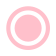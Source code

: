 digraph "state transitions" {
  fontname="Helvetica" fontsize=12 penwidth=2.0 splines=true ordering=out compound=true overlap=scale nodesep=0.3 ranksep=0.1
  node [shape=plaintext style=filled fillcolor=transparent fontname=Helvetica fontsize=12 penwidth=2.0 color=pink]
  edge [fontname=Helvetica fontsize=10]

    "final" [shape=circle style=filled color="pink" fillcolor="pink" fixedsize=true height=0.15 peripheries=2 label=""]

}
